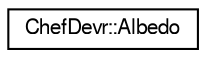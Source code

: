 digraph "Graphical Class Hierarchy"
{
 // LATEX_PDF_SIZE
  edge [fontname="FreeSans",fontsize="10",labelfontname="FreeSans",labelfontsize="10"];
  node [fontname="FreeSans",fontsize="10",shape=record];
  rankdir="LR";
  Node0 [label="ChefDevr::Albedo",height=0.2,width=0.4,color="black", fillcolor="white", style="filled",URL="$class_chef_devr_1_1_albedo.html",tooltip="Provides albedo computation using the most efficient parallelization solution made available by the m..."];
}
